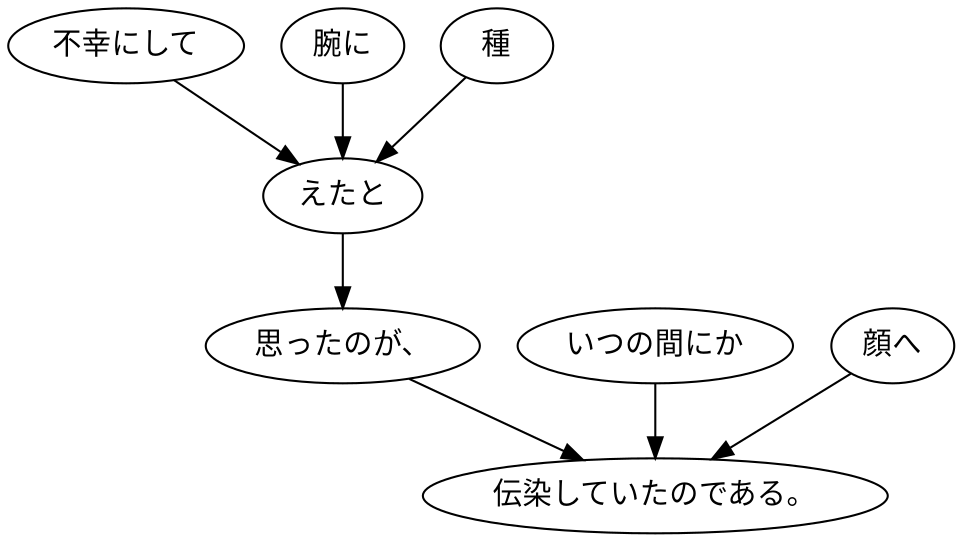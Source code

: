 digraph graph5583 {
	node0 [label="不幸にして"];
	node1 [label="腕に"];
	node2 [label="種"];
	node3 [label="えたと"];
	node4 [label="思ったのが、"];
	node5 [label="いつの間にか"];
	node6 [label="顔へ"];
	node7 [label="伝染していたのである。"];
	node0 -> node3;
	node1 -> node3;
	node2 -> node3;
	node3 -> node4;
	node4 -> node7;
	node5 -> node7;
	node6 -> node7;
}
